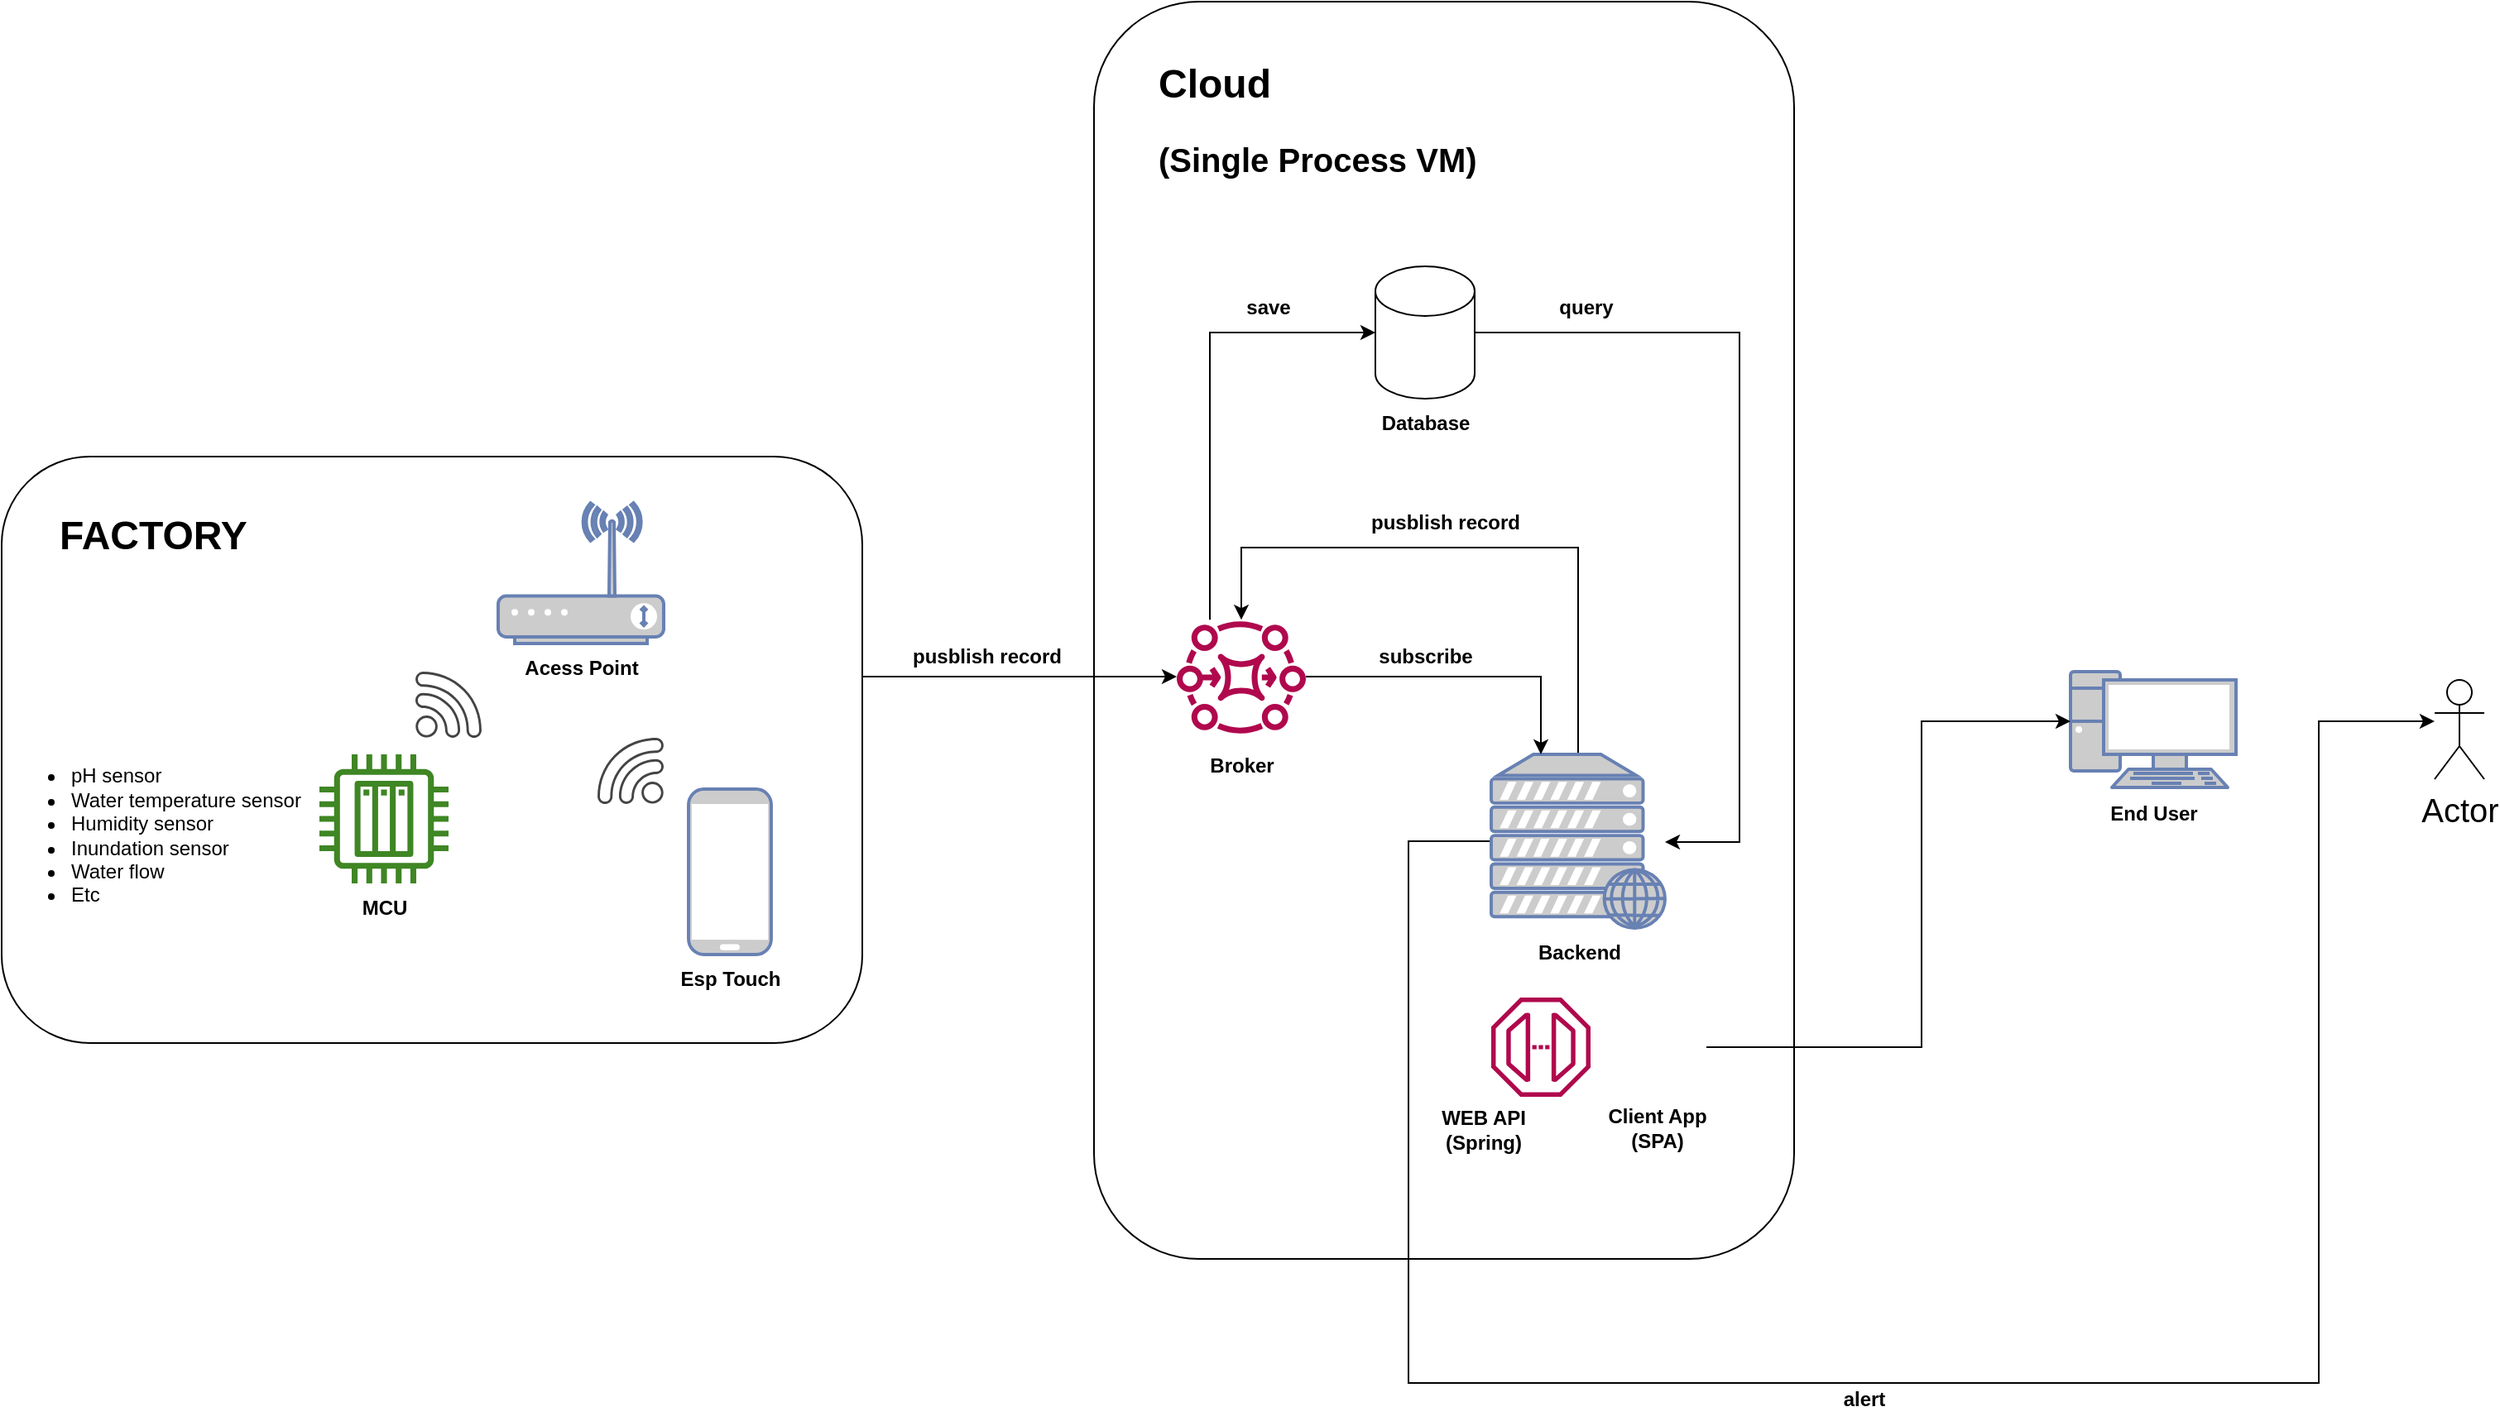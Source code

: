 <mxfile version="20.8.10" type="device"><diagram name="Página-1" id="TQwsv-QwIR_RtbSsDTsZ"><mxGraphModel dx="1635" dy="1647" grid="1" gridSize="10" guides="1" tooltips="1" connect="1" arrows="1" fold="1" page="1" pageScale="1" pageWidth="827" pageHeight="1169" math="0" shadow="0"><root><mxCell id="0"/><mxCell id="1" parent="0"/><mxCell id="7aXKiyDjWXQpWcBIzgzg-5" value="" style="rounded=1;whiteSpace=wrap;html=1;" parent="1" vertex="1"><mxGeometry x="460" y="-275" width="423" height="760" as="geometry"/></mxCell><mxCell id="85otSiR7oR3CJ1Z73Ftb-13" value="" style="rounded=1;whiteSpace=wrap;html=1;" parent="1" vertex="1"><mxGeometry x="-200" width="520" height="354.5" as="geometry"/></mxCell><mxCell id="85otSiR7oR3CJ1Z73Ftb-8" value="" style="sketch=0;outlineConnect=0;fontColor=#232F3E;gradientColor=none;fillColor=#3F8624;strokeColor=none;dashed=0;verticalLabelPosition=bottom;verticalAlign=top;align=center;html=1;fontSize=12;fontStyle=0;aspect=fixed;pointerEvents=1;shape=mxgraph.aws4.iot_thing_plc;" parent="1" vertex="1"><mxGeometry x="-8" y="180" width="78" height="78" as="geometry"/></mxCell><mxCell id="85otSiR7oR3CJ1Z73Ftb-9" value="" style="sketch=0;pointerEvents=1;shadow=0;dashed=0;html=1;strokeColor=none;fillColor=#434445;aspect=fixed;labelPosition=center;verticalLabelPosition=bottom;verticalAlign=top;align=center;outlineConnect=0;shape=mxgraph.vvd.wi_fi;" parent="1" vertex="1"><mxGeometry x="50" y="130" width="40" height="40" as="geometry"/></mxCell><mxCell id="85otSiR7oR3CJ1Z73Ftb-20" value="" style="fontColor=#0066CC;verticalAlign=top;verticalLabelPosition=bottom;labelPosition=center;align=center;html=1;outlineConnect=0;fillColor=#CCCCCC;strokeColor=#6881B3;gradientColor=none;gradientDirection=north;strokeWidth=2;shape=mxgraph.networks.pc;" parent="1" vertex="1"><mxGeometry x="1050" y="130" width="100" height="70" as="geometry"/></mxCell><mxCell id="YwVgcbR-qLM1vXkCnMXI-6" style="edgeStyle=orthogonalEdgeStyle;rounded=0;orthogonalLoop=1;jettySize=auto;html=1;" parent="1" source="85otSiR7oR3CJ1Z73Ftb-22" target="CyEC8URzv1NyZ5hvIwR2-1" edge="1"><mxGeometry relative="1" as="geometry"><Array as="points"><mxPoint x="753" y="55"/><mxPoint x="549" y="55"/></Array></mxGeometry></mxCell><mxCell id="7aXKiyDjWXQpWcBIzgzg-16" style="edgeStyle=orthogonalEdgeStyle;rounded=0;orthogonalLoop=1;jettySize=auto;html=1;fontSize=20;" parent="1" source="85otSiR7oR3CJ1Z73Ftb-22" target="7aXKiyDjWXQpWcBIzgzg-17" edge="1"><mxGeometry relative="1" as="geometry"><Array as="points"><mxPoint x="650" y="232"/><mxPoint x="650" y="560"/><mxPoint x="1200" y="560"/><mxPoint x="1200" y="160"/></Array></mxGeometry></mxCell><mxCell id="85otSiR7oR3CJ1Z73Ftb-22" value="" style="fontColor=#0066CC;verticalAlign=top;verticalLabelPosition=bottom;labelPosition=center;align=center;html=1;outlineConnect=0;fillColor=#CCCCCC;strokeColor=#6881B3;gradientColor=none;gradientDirection=north;strokeWidth=2;shape=mxgraph.networks.web_server;" parent="1" vertex="1"><mxGeometry x="700" y="180" width="105" height="105" as="geometry"/></mxCell><mxCell id="85otSiR7oR3CJ1Z73Ftb-33" style="edgeStyle=orthogonalEdgeStyle;rounded=0;orthogonalLoop=1;jettySize=auto;html=1;" parent="1" edge="1"><mxGeometry relative="1" as="geometry"><Array as="points"><mxPoint x="370" y="133"/><mxPoint x="370" y="133"/></Array><mxPoint x="320" y="133" as="sourcePoint"/><mxPoint x="510" y="133" as="targetPoint"/></mxGeometry></mxCell><mxCell id="85otSiR7oR3CJ1Z73Ftb-23" value="" style="fontColor=#0066CC;verticalAlign=top;verticalLabelPosition=bottom;labelPosition=center;align=center;html=1;outlineConnect=0;fillColor=#CCCCCC;strokeColor=#6881B3;gradientColor=none;gradientDirection=north;strokeWidth=2;shape=mxgraph.networks.wireless_modem;" parent="1" vertex="1"><mxGeometry x="100" y="28" width="100" height="85" as="geometry"/></mxCell><mxCell id="85otSiR7oR3CJ1Z73Ftb-26" value="" style="sketch=0;outlineConnect=0;fontColor=#232F3E;gradientColor=none;fillColor=#B0084D;strokeColor=none;dashed=0;verticalLabelPosition=bottom;verticalAlign=top;align=center;html=1;fontSize=12;fontStyle=0;aspect=fixed;pointerEvents=1;shape=mxgraph.aws4.endpoint;" parent="1" vertex="1"><mxGeometry x="700" y="327" width="60" height="60" as="geometry"/></mxCell><mxCell id="85otSiR7oR3CJ1Z73Ftb-30" style="edgeStyle=orthogonalEdgeStyle;rounded=0;orthogonalLoop=1;jettySize=auto;html=1;" parent="1" source="85otSiR7oR3CJ1Z73Ftb-27" target="85otSiR7oR3CJ1Z73Ftb-20" edge="1"><mxGeometry relative="1" as="geometry"><Array as="points"><mxPoint x="960" y="357"/><mxPoint x="960" y="160"/></Array></mxGeometry></mxCell><mxCell id="85otSiR7oR3CJ1Z73Ftb-27" value="" style="shape=image;html=1;verticalAlign=top;verticalLabelPosition=bottom;labelBackgroundColor=#ffffff;imageAspect=0;aspect=fixed;image=https://cdn1.iconfinder.com/data/icons/ionicons-fill-vol-2/512/logo-react-128.png;fontColor=#3399FF;" parent="1" vertex="1"><mxGeometry x="770" y="327" width="60" height="60" as="geometry"/></mxCell><mxCell id="85otSiR7oR3CJ1Z73Ftb-32" value="Client App&lt;br&gt;(SPA)" style="text;html=1;align=center;verticalAlign=middle;resizable=0;points=[];autosize=1;strokeColor=none;fillColor=none;fontStyle=1" parent="1" vertex="1"><mxGeometry x="760" y="386" width="80" height="40" as="geometry"/></mxCell><mxCell id="85otSiR7oR3CJ1Z73Ftb-34" value="WEB API&lt;br&gt;(Spring)" style="text;html=1;align=center;verticalAlign=middle;resizable=0;points=[];autosize=1;strokeColor=none;fillColor=none;fontStyle=1" parent="1" vertex="1"><mxGeometry x="660" y="387" width="70" height="40" as="geometry"/></mxCell><mxCell id="7SV6o3mAy_ksE376En8C-1" value="&lt;h1&gt;FACTORY&lt;/h1&gt;" style="text;html=1;strokeColor=none;fillColor=none;spacing=5;spacingTop=-20;whiteSpace=wrap;overflow=hidden;rounded=0;" parent="1" vertex="1"><mxGeometry x="-170" y="28" width="130" height="46.5" as="geometry"/></mxCell><mxCell id="7SV6o3mAy_ksE376En8C-2" value="&lt;ul&gt;&lt;li&gt;&lt;span style=&quot;background-color: initial;&quot;&gt;pH sensor&lt;/span&gt;&lt;/li&gt;&lt;li&gt;&lt;span style=&quot;background-color: initial;&quot;&gt;Water temperature sensor&lt;/span&gt;&lt;/li&gt;&lt;li&gt;&lt;span style=&quot;background-color: initial;&quot;&gt;Humidity sensor&lt;/span&gt;&lt;/li&gt;&lt;li&gt;&lt;span style=&quot;background-color: initial;&quot;&gt;Inundation sensor&lt;/span&gt;&lt;/li&gt;&lt;li&gt;&lt;span style=&quot;background-color: initial;&quot;&gt;Water flow&lt;/span&gt;&lt;/li&gt;&lt;li&gt;&lt;span style=&quot;background-color: initial;&quot;&gt;Etc&lt;/span&gt;&lt;/li&gt;&lt;/ul&gt;" style="text;html=1;strokeColor=none;fillColor=none;align=left;verticalAlign=middle;whiteSpace=wrap;rounded=0;fontStyle=0" parent="1" vertex="1"><mxGeometry x="-200" y="178" width="192" height="101" as="geometry"/></mxCell><mxCell id="CyEC8URzv1NyZ5hvIwR2-8" style="edgeStyle=orthogonalEdgeStyle;rounded=0;orthogonalLoop=1;jettySize=auto;html=1;" parent="1" source="CyEC8URzv1NyZ5hvIwR2-1" target="85otSiR7oR3CJ1Z73Ftb-22" edge="1"><mxGeometry relative="1" as="geometry"><Array as="points"><mxPoint x="730" y="133"/></Array></mxGeometry></mxCell><mxCell id="7aXKiyDjWXQpWcBIzgzg-10" style="edgeStyle=orthogonalEdgeStyle;rounded=0;orthogonalLoop=1;jettySize=auto;html=1;fontSize=20;" parent="1" source="CyEC8URzv1NyZ5hvIwR2-1" target="7aXKiyDjWXQpWcBIzgzg-9" edge="1"><mxGeometry relative="1" as="geometry"><Array as="points"><mxPoint x="530" y="-75"/></Array></mxGeometry></mxCell><mxCell id="CyEC8URzv1NyZ5hvIwR2-1" value="" style="sketch=0;outlineConnect=0;fontColor=#232F3E;gradientColor=none;fillColor=#B0084D;strokeColor=none;dashed=0;verticalLabelPosition=bottom;verticalAlign=top;align=center;html=1;fontSize=12;fontStyle=0;aspect=fixed;pointerEvents=1;shape=mxgraph.aws4.mq_broker;" parent="1" vertex="1"><mxGeometry x="510" y="94" width="78" height="78" as="geometry"/></mxCell><mxCell id="CyEC8URzv1NyZ5hvIwR2-6" value="Broker" style="text;html=1;align=center;verticalAlign=middle;resizable=0;points=[];autosize=1;strokeColor=none;fillColor=none;fontStyle=1" parent="1" vertex="1"><mxGeometry x="519" y="172" width="60" height="30" as="geometry"/></mxCell><mxCell id="CyEC8URzv1NyZ5hvIwR2-9" value="pusblish record" style="text;html=1;align=center;verticalAlign=middle;resizable=0;points=[];autosize=1;strokeColor=none;fillColor=none;fontStyle=1" parent="1" vertex="1"><mxGeometry x="616.5" y="25" width="110" height="30" as="geometry"/></mxCell><mxCell id="YwVgcbR-qLM1vXkCnMXI-1" value="" style="fontColor=#0066CC;verticalAlign=top;verticalLabelPosition=bottom;labelPosition=center;align=center;html=1;outlineConnect=0;fillColor=#CCCCCC;strokeColor=#6881B3;gradientColor=none;gradientDirection=north;strokeWidth=2;shape=mxgraph.networks.mobile;" parent="1" vertex="1"><mxGeometry x="215" y="201" width="50" height="100" as="geometry"/></mxCell><mxCell id="YwVgcbR-qLM1vXkCnMXI-2" value="Esp Touch" style="text;html=1;align=center;verticalAlign=middle;resizable=0;points=[];autosize=1;strokeColor=none;fillColor=none;fontStyle=1" parent="1" vertex="1"><mxGeometry x="200" y="301" width="80" height="30" as="geometry"/></mxCell><mxCell id="YwVgcbR-qLM1vXkCnMXI-5" value="" style="sketch=0;pointerEvents=1;shadow=0;dashed=0;html=1;strokeColor=none;fillColor=#434445;aspect=fixed;labelPosition=center;verticalLabelPosition=bottom;verticalAlign=top;align=center;outlineConnect=0;shape=mxgraph.vvd.wi_fi;flipH=1;" parent="1" vertex="1"><mxGeometry x="160" y="170" width="40" height="40" as="geometry"/></mxCell><mxCell id="YwVgcbR-qLM1vXkCnMXI-7" value="subscribe" style="text;html=1;align=center;verticalAlign=middle;resizable=0;points=[];autosize=1;strokeColor=none;fillColor=none;fontStyle=1" parent="1" vertex="1"><mxGeometry x="620" y="106" width="80" height="30" as="geometry"/></mxCell><mxCell id="7aXKiyDjWXQpWcBIzgzg-1" value="Backend" style="text;html=1;align=center;verticalAlign=middle;resizable=0;points=[];autosize=1;strokeColor=none;fillColor=none;fontStyle=1" parent="1" vertex="1"><mxGeometry x="717.5" y="285" width="70" height="30" as="geometry"/></mxCell><mxCell id="7aXKiyDjWXQpWcBIzgzg-2" value="MCU" style="text;html=1;align=center;verticalAlign=middle;resizable=0;points=[];autosize=1;strokeColor=none;fillColor=none;fontStyle=1" parent="1" vertex="1"><mxGeometry x="6" y="258" width="50" height="30" as="geometry"/></mxCell><mxCell id="7aXKiyDjWXQpWcBIzgzg-3" value="Acess Point" style="text;html=1;align=center;verticalAlign=middle;resizable=0;points=[];autosize=1;strokeColor=none;fillColor=none;fontStyle=1" parent="1" vertex="1"><mxGeometry x="105" y="113" width="90" height="30" as="geometry"/></mxCell><mxCell id="7aXKiyDjWXQpWcBIzgzg-4" value="End User" style="text;html=1;align=center;verticalAlign=middle;resizable=0;points=[];autosize=1;strokeColor=none;fillColor=none;fontStyle=1" parent="1" vertex="1"><mxGeometry x="1060" y="200.5" width="80" height="30" as="geometry"/></mxCell><mxCell id="7aXKiyDjWXQpWcBIzgzg-6" value="&lt;h1&gt;Cloud&amp;nbsp;&lt;/h1&gt;&lt;h1&gt;&lt;font style=&quot;font-size: 20px;&quot;&gt;(Single Process VM)&lt;/font&gt;&lt;/h1&gt;" style="text;html=1;strokeColor=none;fillColor=none;spacing=5;spacingTop=-20;whiteSpace=wrap;overflow=hidden;rounded=0;" parent="1" vertex="1"><mxGeometry x="494" y="-245" width="223.5" height="80" as="geometry"/></mxCell><mxCell id="7aXKiyDjWXQpWcBIzgzg-8" value="pusblish record" style="text;html=1;align=center;verticalAlign=middle;resizable=0;points=[];autosize=1;strokeColor=none;fillColor=none;fontStyle=1" parent="1" vertex="1"><mxGeometry x="340" y="106" width="110" height="30" as="geometry"/></mxCell><mxCell id="7aXKiyDjWXQpWcBIzgzg-12" style="edgeStyle=orthogonalEdgeStyle;rounded=0;orthogonalLoop=1;jettySize=auto;html=1;fontSize=20;" parent="1" source="7aXKiyDjWXQpWcBIzgzg-9" target="85otSiR7oR3CJ1Z73Ftb-22" edge="1"><mxGeometry relative="1" as="geometry"><Array as="points"><mxPoint x="850" y="-75"/><mxPoint x="850" y="233"/></Array></mxGeometry></mxCell><mxCell id="7aXKiyDjWXQpWcBIzgzg-9" value="" style="shape=cylinder3;whiteSpace=wrap;html=1;boundedLbl=1;backgroundOutline=1;size=15;fontSize=20;" parent="1" vertex="1"><mxGeometry x="630" y="-115" width="60" height="80" as="geometry"/></mxCell><mxCell id="7aXKiyDjWXQpWcBIzgzg-11" value="save" style="text;html=1;align=center;verticalAlign=middle;resizable=0;points=[];autosize=1;strokeColor=none;fillColor=none;fontStyle=1;rotation=0;" parent="1" vertex="1"><mxGeometry x="540" y="-105" width="50" height="30" as="geometry"/></mxCell><mxCell id="7aXKiyDjWXQpWcBIzgzg-13" value="query" style="text;html=1;align=center;verticalAlign=middle;resizable=0;points=[];autosize=1;strokeColor=none;fillColor=none;fontStyle=1;rotation=0;" parent="1" vertex="1"><mxGeometry x="726.5" y="-105" width="60" height="30" as="geometry"/></mxCell><mxCell id="7aXKiyDjWXQpWcBIzgzg-14" value="Database" style="text;html=1;align=center;verticalAlign=middle;resizable=0;points=[];autosize=1;strokeColor=none;fillColor=none;fontStyle=1" parent="1" vertex="1"><mxGeometry x="620" y="-35" width="80" height="30" as="geometry"/></mxCell><mxCell id="7aXKiyDjWXQpWcBIzgzg-17" value="Actor" style="shape=umlActor;verticalLabelPosition=bottom;verticalAlign=top;html=1;outlineConnect=0;fontSize=20;" parent="1" vertex="1"><mxGeometry x="1270" y="135" width="30" height="60" as="geometry"/></mxCell><mxCell id="7aXKiyDjWXQpWcBIzgzg-18" value="alert" style="text;html=1;align=center;verticalAlign=middle;resizable=0;points=[];autosize=1;strokeColor=none;fillColor=none;fontStyle=1" parent="1" vertex="1"><mxGeometry x="900" y="555" width="50" height="30" as="geometry"/></mxCell></root></mxGraphModel></diagram></mxfile>